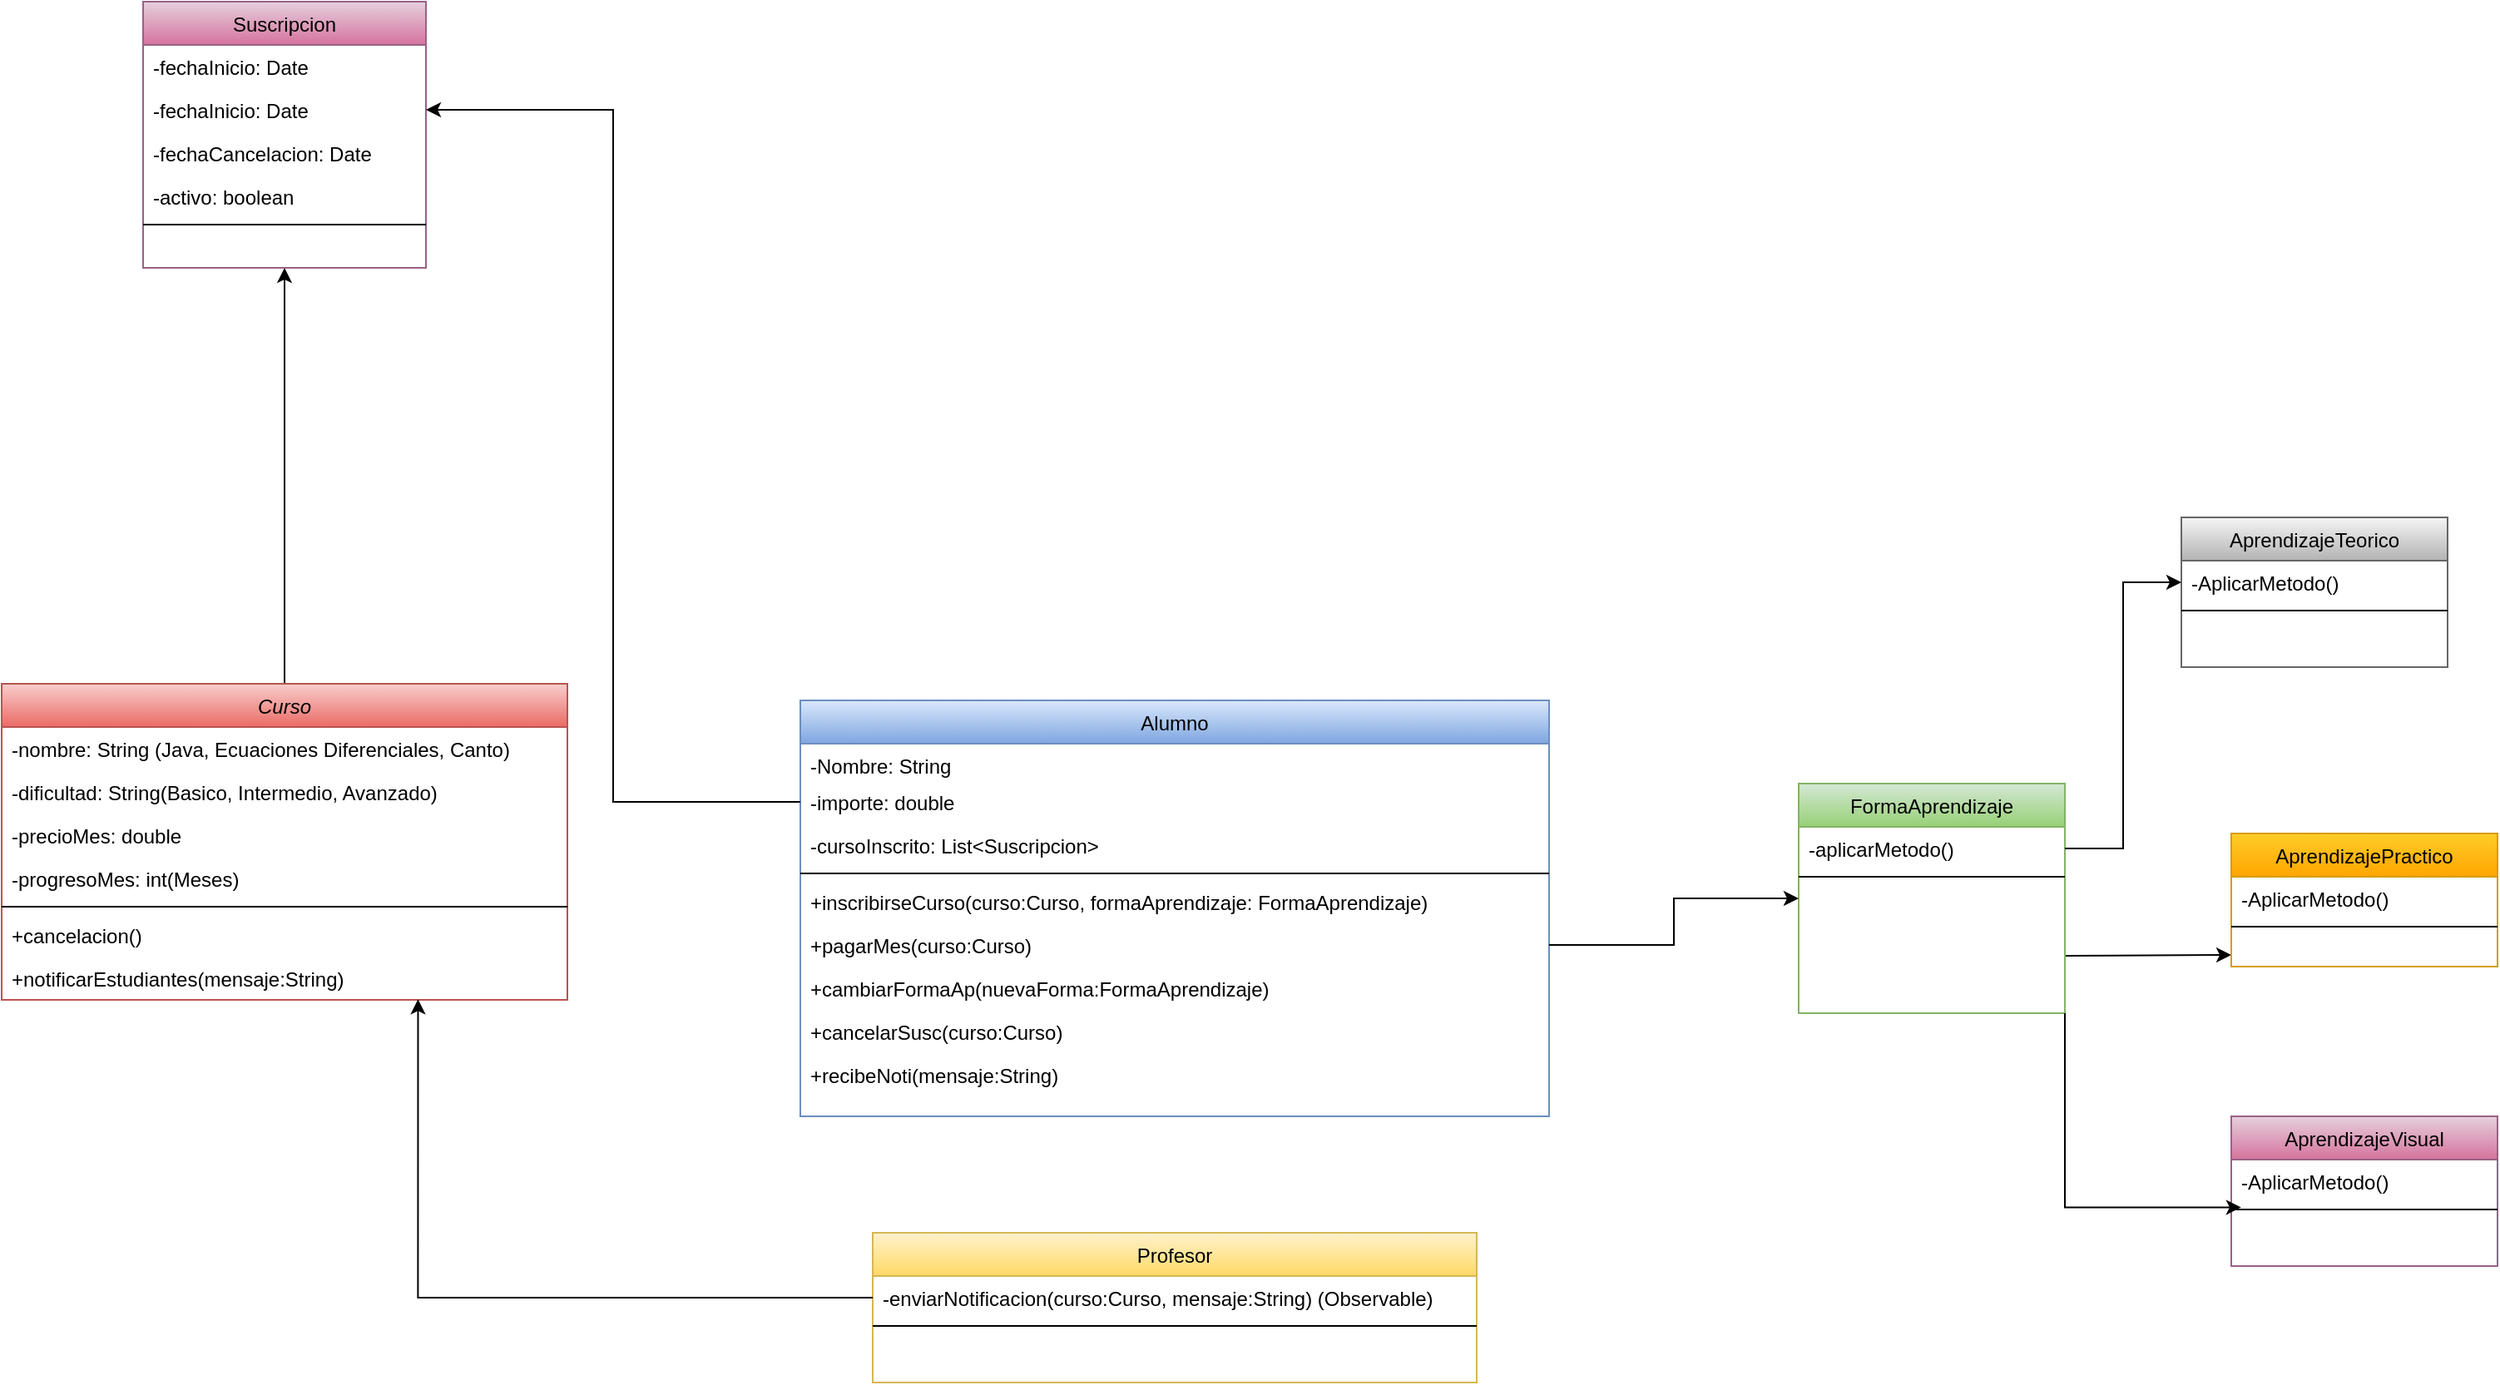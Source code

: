 <mxfile version="26.0.14">
  <diagram name="Page-1" id="pYjHEvy2KgzzZP_FoeIc">
    <mxGraphModel dx="1588" dy="2070" grid="1" gridSize="10" guides="1" tooltips="1" connect="1" arrows="1" fold="1" page="1" pageScale="1" pageWidth="850" pageHeight="1100" math="0" shadow="0">
      <root>
        <mxCell id="0" />
        <mxCell id="1" parent="0" />
        <mxCell id="sYQcO86FCYKyWIRQqrs9-1" style="edgeStyle=orthogonalEdgeStyle;rounded=0;orthogonalLoop=1;jettySize=auto;html=1;exitX=0.5;exitY=0;exitDx=0;exitDy=0;entryX=0.5;entryY=1;entryDx=0;entryDy=0;" edge="1" parent="1" source="sYQcO86FCYKyWIRQqrs9-2" target="sYQcO86FCYKyWIRQqrs9-23">
          <mxGeometry relative="1" as="geometry" />
        </mxCell>
        <mxCell id="sYQcO86FCYKyWIRQqrs9-2" value="Curso" style="swimlane;fontStyle=2;align=center;verticalAlign=top;childLayout=stackLayout;horizontal=1;startSize=26;horizontalStack=0;resizeParent=1;resizeLast=0;collapsible=1;marginBottom=0;rounded=0;shadow=0;strokeWidth=1;fillColor=#f8cecc;strokeColor=#b85450;gradientColor=#ea6b66;" vertex="1" parent="1">
          <mxGeometry x="220" y="-90" width="340" height="190" as="geometry">
            <mxRectangle x="220" y="120" width="160" height="26" as="alternateBounds" />
          </mxGeometry>
        </mxCell>
        <mxCell id="sYQcO86FCYKyWIRQqrs9-3" value="-nombre: String (Java, Ecuaciones Diferenciales, Canto)" style="text;align=left;verticalAlign=top;spacingLeft=4;spacingRight=4;overflow=hidden;rotatable=0;points=[[0,0.5],[1,0.5]];portConstraint=eastwest;" vertex="1" parent="sYQcO86FCYKyWIRQqrs9-2">
          <mxGeometry y="26" width="340" height="26" as="geometry" />
        </mxCell>
        <mxCell id="sYQcO86FCYKyWIRQqrs9-4" value="-dificultad: String(Basico, Intermedio, Avanzado)" style="text;align=left;verticalAlign=top;spacingLeft=4;spacingRight=4;overflow=hidden;rotatable=0;points=[[0,0.5],[1,0.5]];portConstraint=eastwest;rounded=0;shadow=0;html=0;" vertex="1" parent="sYQcO86FCYKyWIRQqrs9-2">
          <mxGeometry y="52" width="340" height="26" as="geometry" />
        </mxCell>
        <mxCell id="sYQcO86FCYKyWIRQqrs9-5" value="-precioMes: double" style="text;align=left;verticalAlign=top;spacingLeft=4;spacingRight=4;overflow=hidden;rotatable=0;points=[[0,0.5],[1,0.5]];portConstraint=eastwest;rounded=0;shadow=0;html=0;" vertex="1" parent="sYQcO86FCYKyWIRQqrs9-2">
          <mxGeometry y="78" width="340" height="26" as="geometry" />
        </mxCell>
        <mxCell id="sYQcO86FCYKyWIRQqrs9-6" value="-progresoMes: int(Meses)" style="text;align=left;verticalAlign=top;spacingLeft=4;spacingRight=4;overflow=hidden;rotatable=0;points=[[0,0.5],[1,0.5]];portConstraint=eastwest;" vertex="1" parent="sYQcO86FCYKyWIRQqrs9-2">
          <mxGeometry y="104" width="340" height="26" as="geometry" />
        </mxCell>
        <mxCell id="sYQcO86FCYKyWIRQqrs9-7" value="" style="line;html=1;strokeWidth=1;align=left;verticalAlign=middle;spacingTop=-1;spacingLeft=3;spacingRight=3;rotatable=0;labelPosition=right;points=[];portConstraint=eastwest;" vertex="1" parent="sYQcO86FCYKyWIRQqrs9-2">
          <mxGeometry y="130" width="340" height="8" as="geometry" />
        </mxCell>
        <mxCell id="sYQcO86FCYKyWIRQqrs9-8" value="+cancelacion()" style="text;align=left;verticalAlign=top;spacingLeft=4;spacingRight=4;overflow=hidden;rotatable=0;points=[[0,0.5],[1,0.5]];portConstraint=eastwest;rounded=0;shadow=0;html=0;" vertex="1" parent="sYQcO86FCYKyWIRQqrs9-2">
          <mxGeometry y="138" width="340" height="26" as="geometry" />
        </mxCell>
        <mxCell id="sYQcO86FCYKyWIRQqrs9-9" value="+notificarEstudiantes(mensaje:String)" style="text;align=left;verticalAlign=top;spacingLeft=4;spacingRight=4;overflow=hidden;rotatable=0;points=[[0,0.5],[1,0.5]];portConstraint=eastwest;rounded=0;shadow=0;html=0;" vertex="1" parent="sYQcO86FCYKyWIRQqrs9-2">
          <mxGeometry y="164" width="340" height="26" as="geometry" />
        </mxCell>
        <mxCell id="sYQcO86FCYKyWIRQqrs9-10" value="Profesor" style="swimlane;fontStyle=0;align=center;verticalAlign=top;childLayout=stackLayout;horizontal=1;startSize=26;horizontalStack=0;resizeParent=1;resizeLast=0;collapsible=1;marginBottom=0;rounded=0;shadow=0;strokeWidth=1;fillColor=#fff2cc;gradientColor=#ffd966;strokeColor=#d6b656;" vertex="1" parent="1">
          <mxGeometry x="743.5" y="240" width="363" height="90" as="geometry">
            <mxRectangle x="550" y="140" width="160" height="26" as="alternateBounds" />
          </mxGeometry>
        </mxCell>
        <mxCell id="sYQcO86FCYKyWIRQqrs9-11" value="-enviarNotificacion(curso:Curso, mensaje:String) (Observable)" style="text;align=left;verticalAlign=top;spacingLeft=4;spacingRight=4;overflow=hidden;rotatable=0;points=[[0,0.5],[1,0.5]];portConstraint=eastwest;" vertex="1" parent="sYQcO86FCYKyWIRQqrs9-10">
          <mxGeometry y="26" width="363" height="26" as="geometry" />
        </mxCell>
        <mxCell id="sYQcO86FCYKyWIRQqrs9-12" value="" style="line;html=1;strokeWidth=1;align=left;verticalAlign=middle;spacingTop=-1;spacingLeft=3;spacingRight=3;rotatable=0;labelPosition=right;points=[];portConstraint=eastwest;" vertex="1" parent="sYQcO86FCYKyWIRQqrs9-10">
          <mxGeometry y="52" width="363" height="8" as="geometry" />
        </mxCell>
        <mxCell id="sYQcO86FCYKyWIRQqrs9-13" value="Alumno" style="swimlane;fontStyle=0;align=center;verticalAlign=top;childLayout=stackLayout;horizontal=1;startSize=26;horizontalStack=0;resizeParent=1;resizeLast=0;collapsible=1;marginBottom=0;rounded=0;shadow=0;strokeWidth=1;fillColor=#dae8fc;gradientColor=#7ea6e0;strokeColor=#6c8ebf;" vertex="1" parent="1">
          <mxGeometry x="700" y="-80" width="450" height="250" as="geometry">
            <mxRectangle x="550" y="140" width="160" height="26" as="alternateBounds" />
          </mxGeometry>
        </mxCell>
        <mxCell id="sYQcO86FCYKyWIRQqrs9-14" value="-Nombre: String" style="text;align=left;verticalAlign=top;spacingLeft=4;spacingRight=4;overflow=hidden;rotatable=0;points=[[0,0.5],[1,0.5]];portConstraint=eastwest;" vertex="1" parent="sYQcO86FCYKyWIRQqrs9-13">
          <mxGeometry y="26" width="450" height="22" as="geometry" />
        </mxCell>
        <mxCell id="sYQcO86FCYKyWIRQqrs9-15" value="-importe: double" style="text;align=left;verticalAlign=top;spacingLeft=4;spacingRight=4;overflow=hidden;rotatable=0;points=[[0,0.5],[1,0.5]];portConstraint=eastwest;rounded=0;shadow=0;html=0;" vertex="1" parent="sYQcO86FCYKyWIRQqrs9-13">
          <mxGeometry y="48" width="450" height="26" as="geometry" />
        </mxCell>
        <mxCell id="sYQcO86FCYKyWIRQqrs9-16" value="-cursoInscrito: List&lt;Suscripcion&gt;" style="text;align=left;verticalAlign=top;spacingLeft=4;spacingRight=4;overflow=hidden;rotatable=0;points=[[0,0.5],[1,0.5]];portConstraint=eastwest;rounded=0;shadow=0;html=0;" vertex="1" parent="sYQcO86FCYKyWIRQqrs9-13">
          <mxGeometry y="74" width="450" height="26" as="geometry" />
        </mxCell>
        <mxCell id="sYQcO86FCYKyWIRQqrs9-17" value="" style="line;html=1;strokeWidth=1;align=left;verticalAlign=middle;spacingTop=-1;spacingLeft=3;spacingRight=3;rotatable=0;labelPosition=right;points=[];portConstraint=eastwest;" vertex="1" parent="sYQcO86FCYKyWIRQqrs9-13">
          <mxGeometry y="100" width="450" height="8" as="geometry" />
        </mxCell>
        <mxCell id="sYQcO86FCYKyWIRQqrs9-18" value="+inscribirseCurso(curso:Curso, formaAprendizaje: FormaAprendizaje)" style="text;align=left;verticalAlign=top;spacingLeft=4;spacingRight=4;overflow=hidden;rotatable=0;points=[[0,0.5],[1,0.5]];portConstraint=eastwest;" vertex="1" parent="sYQcO86FCYKyWIRQqrs9-13">
          <mxGeometry y="108" width="450" height="26" as="geometry" />
        </mxCell>
        <mxCell id="sYQcO86FCYKyWIRQqrs9-19" value="+pagarMes(curso:Curso)" style="text;align=left;verticalAlign=top;spacingLeft=4;spacingRight=4;overflow=hidden;rotatable=0;points=[[0,0.5],[1,0.5]];portConstraint=eastwest;" vertex="1" parent="sYQcO86FCYKyWIRQqrs9-13">
          <mxGeometry y="134" width="450" height="26" as="geometry" />
        </mxCell>
        <mxCell id="sYQcO86FCYKyWIRQqrs9-20" value="+cambiarFormaAp(nuevaForma:FormaAprendizaje)" style="text;align=left;verticalAlign=top;spacingLeft=4;spacingRight=4;overflow=hidden;rotatable=0;points=[[0,0.5],[1,0.5]];portConstraint=eastwest;" vertex="1" parent="sYQcO86FCYKyWIRQqrs9-13">
          <mxGeometry y="160" width="450" height="26" as="geometry" />
        </mxCell>
        <mxCell id="sYQcO86FCYKyWIRQqrs9-21" value="+cancelarSusc(curso:Curso)" style="text;align=left;verticalAlign=top;spacingLeft=4;spacingRight=4;overflow=hidden;rotatable=0;points=[[0,0.5],[1,0.5]];portConstraint=eastwest;" vertex="1" parent="sYQcO86FCYKyWIRQqrs9-13">
          <mxGeometry y="186" width="450" height="26" as="geometry" />
        </mxCell>
        <mxCell id="sYQcO86FCYKyWIRQqrs9-22" value="+recibeNoti(mensaje:String)" style="text;align=left;verticalAlign=top;spacingLeft=4;spacingRight=4;overflow=hidden;rotatable=0;points=[[0,0.5],[1,0.5]];portConstraint=eastwest;" vertex="1" parent="sYQcO86FCYKyWIRQqrs9-13">
          <mxGeometry y="212" width="450" height="26" as="geometry" />
        </mxCell>
        <mxCell id="sYQcO86FCYKyWIRQqrs9-23" value="Suscripcion" style="swimlane;fontStyle=0;align=center;verticalAlign=top;childLayout=stackLayout;horizontal=1;startSize=26;horizontalStack=0;resizeParent=1;resizeLast=0;collapsible=1;marginBottom=0;rounded=0;shadow=0;strokeWidth=1;fillColor=#e6d0de;strokeColor=#996185;gradientColor=#d5739d;" vertex="1" parent="1">
          <mxGeometry x="305" y="-500" width="170" height="160" as="geometry">
            <mxRectangle x="550" y="140" width="160" height="26" as="alternateBounds" />
          </mxGeometry>
        </mxCell>
        <mxCell id="sYQcO86FCYKyWIRQqrs9-24" value="-fechaInicio: Date" style="text;align=left;verticalAlign=top;spacingLeft=4;spacingRight=4;overflow=hidden;rotatable=0;points=[[0,0.5],[1,0.5]];portConstraint=eastwest;" vertex="1" parent="sYQcO86FCYKyWIRQqrs9-23">
          <mxGeometry y="26" width="170" height="26" as="geometry" />
        </mxCell>
        <mxCell id="sYQcO86FCYKyWIRQqrs9-25" value="-fechaInicio: Date" style="text;align=left;verticalAlign=top;spacingLeft=4;spacingRight=4;overflow=hidden;rotatable=0;points=[[0,0.5],[1,0.5]];portConstraint=eastwest;" vertex="1" parent="sYQcO86FCYKyWIRQqrs9-23">
          <mxGeometry y="52" width="170" height="26" as="geometry" />
        </mxCell>
        <mxCell id="sYQcO86FCYKyWIRQqrs9-26" value="-fechaCancelacion: Date" style="text;align=left;verticalAlign=top;spacingLeft=4;spacingRight=4;overflow=hidden;rotatable=0;points=[[0,0.5],[1,0.5]];portConstraint=eastwest;" vertex="1" parent="sYQcO86FCYKyWIRQqrs9-23">
          <mxGeometry y="78" width="170" height="26" as="geometry" />
        </mxCell>
        <mxCell id="sYQcO86FCYKyWIRQqrs9-27" value="-activo: boolean" style="text;align=left;verticalAlign=top;spacingLeft=4;spacingRight=4;overflow=hidden;rotatable=0;points=[[0,0.5],[1,0.5]];portConstraint=eastwest;" vertex="1" parent="sYQcO86FCYKyWIRQqrs9-23">
          <mxGeometry y="104" width="170" height="26" as="geometry" />
        </mxCell>
        <mxCell id="sYQcO86FCYKyWIRQqrs9-28" value="" style="line;html=1;strokeWidth=1;align=left;verticalAlign=middle;spacingTop=-1;spacingLeft=3;spacingRight=3;rotatable=0;labelPosition=right;points=[];portConstraint=eastwest;" vertex="1" parent="sYQcO86FCYKyWIRQqrs9-23">
          <mxGeometry y="130" width="170" height="8" as="geometry" />
        </mxCell>
        <mxCell id="sYQcO86FCYKyWIRQqrs9-29" style="edgeStyle=orthogonalEdgeStyle;rounded=0;orthogonalLoop=1;jettySize=auto;html=1;entryX=1;entryY=0.5;entryDx=0;entryDy=0;" edge="1" parent="1" source="sYQcO86FCYKyWIRQqrs9-15" target="sYQcO86FCYKyWIRQqrs9-25">
          <mxGeometry relative="1" as="geometry" />
        </mxCell>
        <mxCell id="sYQcO86FCYKyWIRQqrs9-30" style="edgeStyle=orthogonalEdgeStyle;rounded=0;orthogonalLoop=1;jettySize=auto;html=1;exitX=1;exitY=0.75;exitDx=0;exitDy=0;entryX=0;entryY=0.5;entryDx=0;entryDy=0;" edge="1" parent="1" source="sYQcO86FCYKyWIRQqrs9-31">
          <mxGeometry relative="1" as="geometry">
            <mxPoint x="1560" y="73" as="targetPoint" />
          </mxGeometry>
        </mxCell>
        <mxCell id="sYQcO86FCYKyWIRQqrs9-31" value="FormaAprendizaje" style="swimlane;fontStyle=0;align=center;verticalAlign=top;childLayout=stackLayout;horizontal=1;startSize=26;horizontalStack=0;resizeParent=1;resizeLast=0;collapsible=1;marginBottom=0;rounded=0;shadow=0;strokeWidth=1;fillColor=#d5e8d4;gradientColor=#97d077;strokeColor=#82b366;" vertex="1" parent="1">
          <mxGeometry x="1300" y="-30" width="160" height="138" as="geometry">
            <mxRectangle x="130" y="380" width="160" height="26" as="alternateBounds" />
          </mxGeometry>
        </mxCell>
        <mxCell id="sYQcO86FCYKyWIRQqrs9-32" value="-aplicarMetodo()" style="text;align=left;verticalAlign=top;spacingLeft=4;spacingRight=4;overflow=hidden;rotatable=0;points=[[0,0.5],[1,0.5]];portConstraint=eastwest;rounded=0;shadow=0;html=0;" vertex="1" parent="sYQcO86FCYKyWIRQqrs9-31">
          <mxGeometry y="26" width="160" height="26" as="geometry" />
        </mxCell>
        <mxCell id="sYQcO86FCYKyWIRQqrs9-33" value="" style="line;html=1;strokeWidth=1;align=left;verticalAlign=middle;spacingTop=-1;spacingLeft=3;spacingRight=3;rotatable=0;labelPosition=right;points=[];portConstraint=eastwest;" vertex="1" parent="sYQcO86FCYKyWIRQqrs9-31">
          <mxGeometry y="52" width="160" height="8" as="geometry" />
        </mxCell>
        <mxCell id="sYQcO86FCYKyWIRQqrs9-34" value="AprendizajeTeorico" style="swimlane;fontStyle=0;align=center;verticalAlign=top;childLayout=stackLayout;horizontal=1;startSize=26;horizontalStack=0;resizeParent=1;resizeLast=0;collapsible=1;marginBottom=0;rounded=0;shadow=0;strokeWidth=1;fillColor=#f5f5f5;gradientColor=#b3b3b3;strokeColor=#666666;" vertex="1" parent="1">
          <mxGeometry x="1530" y="-190" width="160" height="90" as="geometry">
            <mxRectangle x="130" y="380" width="160" height="26" as="alternateBounds" />
          </mxGeometry>
        </mxCell>
        <mxCell id="sYQcO86FCYKyWIRQqrs9-35" value="-AplicarMetodo()" style="text;align=left;verticalAlign=top;spacingLeft=4;spacingRight=4;overflow=hidden;rotatable=0;points=[[0,0.5],[1,0.5]];portConstraint=eastwest;rounded=0;shadow=0;html=0;" vertex="1" parent="sYQcO86FCYKyWIRQqrs9-34">
          <mxGeometry y="26" width="160" height="26" as="geometry" />
        </mxCell>
        <mxCell id="sYQcO86FCYKyWIRQqrs9-36" value="" style="line;html=1;strokeWidth=1;align=left;verticalAlign=middle;spacingTop=-1;spacingLeft=3;spacingRight=3;rotatable=0;labelPosition=right;points=[];portConstraint=eastwest;" vertex="1" parent="sYQcO86FCYKyWIRQqrs9-34">
          <mxGeometry y="52" width="160" height="8" as="geometry" />
        </mxCell>
        <mxCell id="sYQcO86FCYKyWIRQqrs9-37" value="AprendizajePractico" style="swimlane;fontStyle=0;align=center;verticalAlign=top;childLayout=stackLayout;horizontal=1;startSize=26;horizontalStack=0;resizeParent=1;resizeLast=0;collapsible=1;marginBottom=0;rounded=0;shadow=0;strokeWidth=1;fillColor=#ffcd28;gradientColor=#ffa500;strokeColor=#d79b00;" vertex="1" parent="1">
          <mxGeometry x="1560" width="160" height="80" as="geometry">
            <mxRectangle x="130" y="380" width="160" height="26" as="alternateBounds" />
          </mxGeometry>
        </mxCell>
        <mxCell id="sYQcO86FCYKyWIRQqrs9-38" value="-AplicarMetodo()" style="text;align=left;verticalAlign=top;spacingLeft=4;spacingRight=4;overflow=hidden;rotatable=0;points=[[0,0.5],[1,0.5]];portConstraint=eastwest;" vertex="1" parent="sYQcO86FCYKyWIRQqrs9-37">
          <mxGeometry y="26" width="160" height="26" as="geometry" />
        </mxCell>
        <mxCell id="sYQcO86FCYKyWIRQqrs9-39" value="" style="line;html=1;strokeWidth=1;align=left;verticalAlign=middle;spacingTop=-1;spacingLeft=3;spacingRight=3;rotatable=0;labelPosition=right;points=[];portConstraint=eastwest;" vertex="1" parent="sYQcO86FCYKyWIRQqrs9-37">
          <mxGeometry y="52" width="160" height="8" as="geometry" />
        </mxCell>
        <mxCell id="sYQcO86FCYKyWIRQqrs9-40" style="edgeStyle=orthogonalEdgeStyle;rounded=0;orthogonalLoop=1;jettySize=auto;html=1;exitX=1;exitY=0.5;exitDx=0;exitDy=0;entryX=0;entryY=0.5;entryDx=0;entryDy=0;" edge="1" parent="1" source="sYQcO86FCYKyWIRQqrs9-19" target="sYQcO86FCYKyWIRQqrs9-31">
          <mxGeometry relative="1" as="geometry" />
        </mxCell>
        <mxCell id="sYQcO86FCYKyWIRQqrs9-41" style="edgeStyle=orthogonalEdgeStyle;rounded=0;orthogonalLoop=1;jettySize=auto;html=1;exitX=1;exitY=0.5;exitDx=0;exitDy=0;entryX=0;entryY=0.5;entryDx=0;entryDy=0;" edge="1" parent="1" source="sYQcO86FCYKyWIRQqrs9-32" target="sYQcO86FCYKyWIRQqrs9-35">
          <mxGeometry relative="1" as="geometry" />
        </mxCell>
        <mxCell id="sYQcO86FCYKyWIRQqrs9-42" value="AprendizajeVisual" style="swimlane;fontStyle=0;align=center;verticalAlign=top;childLayout=stackLayout;horizontal=1;startSize=26;horizontalStack=0;resizeParent=1;resizeLast=0;collapsible=1;marginBottom=0;rounded=0;shadow=0;strokeWidth=1;fillColor=#e6d0de;gradientColor=#d5739d;strokeColor=#996185;" vertex="1" parent="1">
          <mxGeometry x="1560" y="170" width="160" height="90" as="geometry">
            <mxRectangle x="130" y="380" width="160" height="26" as="alternateBounds" />
          </mxGeometry>
        </mxCell>
        <mxCell id="sYQcO86FCYKyWIRQqrs9-43" value="-AplicarMetodo()" style="text;align=left;verticalAlign=top;spacingLeft=4;spacingRight=4;overflow=hidden;rotatable=0;points=[[0,0.5],[1,0.5]];portConstraint=eastwest;rounded=0;shadow=0;html=0;" vertex="1" parent="sYQcO86FCYKyWIRQqrs9-42">
          <mxGeometry y="26" width="160" height="26" as="geometry" />
        </mxCell>
        <mxCell id="sYQcO86FCYKyWIRQqrs9-44" value="" style="line;html=1;strokeWidth=1;align=left;verticalAlign=middle;spacingTop=-1;spacingLeft=3;spacingRight=3;rotatable=0;labelPosition=right;points=[];portConstraint=eastwest;" vertex="1" parent="sYQcO86FCYKyWIRQqrs9-42">
          <mxGeometry y="52" width="160" height="8" as="geometry" />
        </mxCell>
        <mxCell id="sYQcO86FCYKyWIRQqrs9-45" style="edgeStyle=orthogonalEdgeStyle;rounded=0;orthogonalLoop=1;jettySize=auto;html=1;exitX=1;exitY=1;exitDx=0;exitDy=0;entryX=0.037;entryY=0.338;entryDx=0;entryDy=0;entryPerimeter=0;" edge="1" parent="1" source="sYQcO86FCYKyWIRQqrs9-31" target="sYQcO86FCYKyWIRQqrs9-44">
          <mxGeometry relative="1" as="geometry" />
        </mxCell>
        <mxCell id="sYQcO86FCYKyWIRQqrs9-46" style="edgeStyle=orthogonalEdgeStyle;rounded=0;orthogonalLoop=1;jettySize=auto;html=1;exitX=0;exitY=0.5;exitDx=0;exitDy=0;entryX=0.736;entryY=0.987;entryDx=0;entryDy=0;entryPerimeter=0;" edge="1" parent="1" source="sYQcO86FCYKyWIRQqrs9-11" target="sYQcO86FCYKyWIRQqrs9-9">
          <mxGeometry relative="1" as="geometry">
            <mxPoint x="540.0" y="310" as="targetPoint" />
          </mxGeometry>
        </mxCell>
      </root>
    </mxGraphModel>
  </diagram>
</mxfile>
